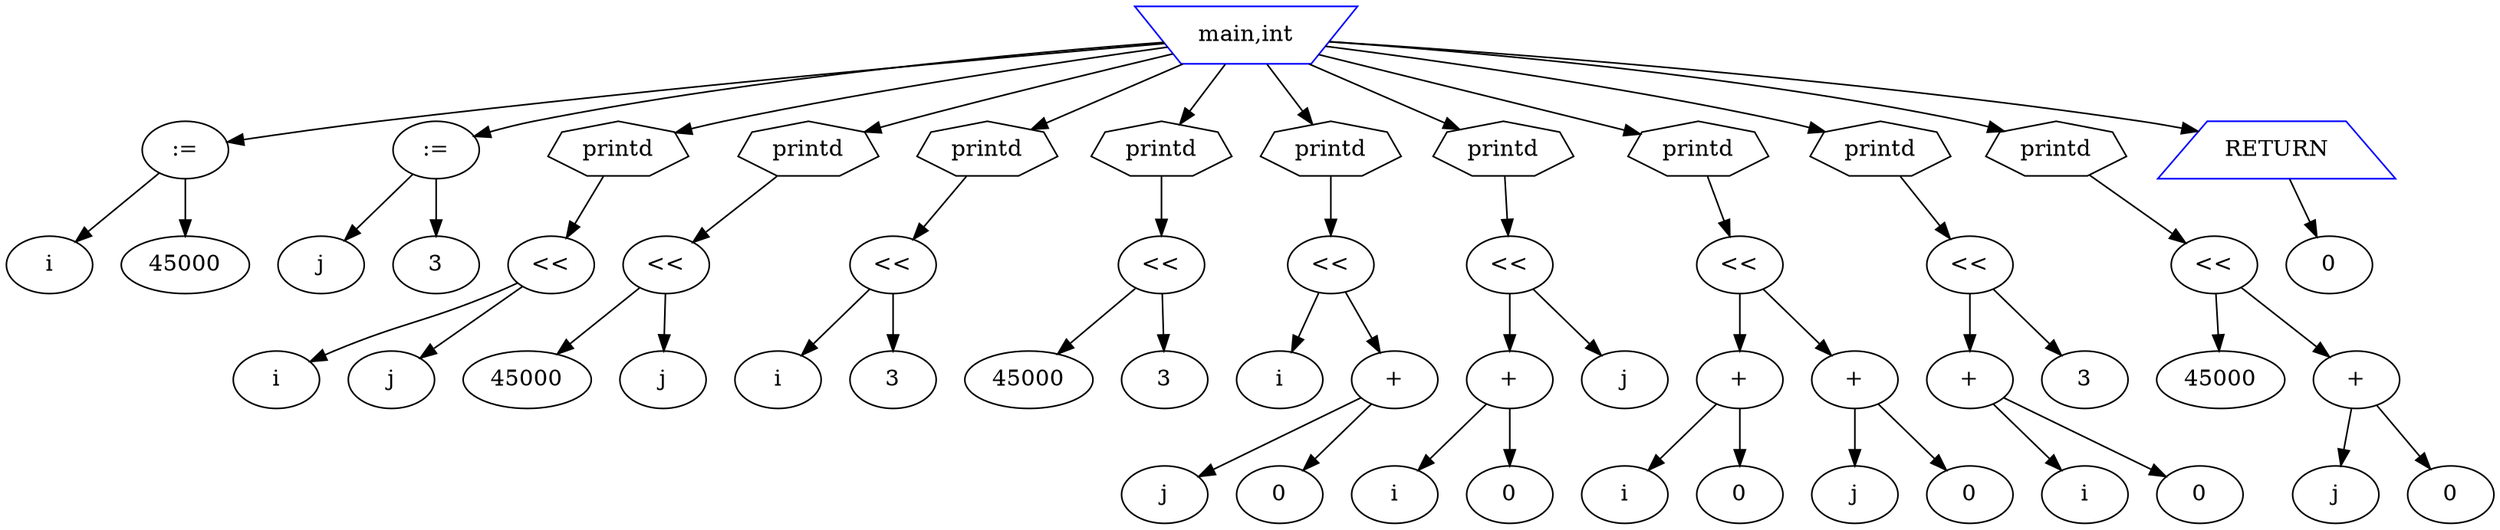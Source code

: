 digraph diagram1 {
//programme
node_1 [label="main,int" shape=invtrapezium color=blue];//fonction
 node_2 [label=":=" ];//affectation
node_3 [label="i" ];//				affec
node_4 [label="45000" ];//expression3
node_2 -> node_3
node_2 -> node_4
node_1 -> node_2
node_6 [label=":=" ];//affectation
node_7 [label="j" ];//				affec
node_8 [label="3" ];//expression3
node_6 -> node_7
node_6 -> node_8
node_1 -> node_6
node_10 [label="printd" shape=septagon];//appel
node_11 [label="<<" ];//expression1
node_12 [label="i" ];//expression4
node_13 [label="j" ];//expression4
node_11 -> node_12
node_11 -> node_13
node_10 -> node_11
node_1 -> node_10
node_15 [label="printd" shape=septagon];//appel
node_16 [label="<<" ];//expression1
node_17 [label="45000" ];//expression3
node_18 [label="j" ];//expression4
node_16 -> node_17
node_16 -> node_18
node_15 -> node_16
node_1 -> node_15
node_20 [label="printd" shape=septagon];//appel
node_21 [label="<<" ];//expression1
node_22 [label="i" ];//expression4
node_23 [label="3" ];//expression3
node_21 -> node_22
node_21 -> node_23
node_20 -> node_21
node_1 -> node_20
node_25 [label="printd" shape=septagon];//appel
node_26 [label="<<" ];//expression1
node_27 [label="45000" ];//expression3
node_28 [label="3" ];//expression3
node_26 -> node_27
node_26 -> node_28
node_25 -> node_26
node_1 -> node_25
node_30 [label="printd" shape=septagon];//appel
node_31 [label="<<" ];//expression1
node_32 [label="i" ];//expression4
node_33 [label="+" ];//expression1
node_34 [label="j" ];//expression4
node_35 [label="0" ];//expression3
node_33 -> node_34
node_33 -> node_35
node_31 -> node_32
node_31 -> node_33
node_30 -> node_31
node_1 -> node_30
node_37 [label="printd" shape=septagon];//appel
node_38 [label="<<" ];//expression1
node_39 [label="+" ];//expression1
node_40 [label="i" ];//expression4
node_41 [label="0" ];//expression3
node_39 -> node_40
node_39 -> node_41
node_42 [label="j" ];//expression4
node_38 -> node_39
node_38 -> node_42
node_37 -> node_38
node_1 -> node_37
node_44 [label="printd" shape=septagon];//appel
node_45 [label="<<" ];//expression1
node_46 [label="+" ];//expression1
node_47 [label="i" ];//expression4
node_48 [label="0" ];//expression3
node_46 -> node_47
node_46 -> node_48
node_49 [label="+" ];//expression1
node_50 [label="j" ];//expression4
node_51 [label="0" ];//expression3
node_49 -> node_50
node_49 -> node_51
node_45 -> node_46
node_45 -> node_49
node_44 -> node_45
node_1 -> node_44
node_53 [label="printd" shape=septagon];//appel
node_54 [label="<<" ];//expression1
node_55 [label="+" ];//expression1
node_56 [label="i" ];//expression4
node_57 [label="0" ];//expression3
node_55 -> node_56
node_55 -> node_57
node_58 [label="3" ];//expression3
node_54 -> node_55
node_54 -> node_58
node_53 -> node_54
node_1 -> node_53
node_60 [label="printd" shape=septagon];//appel
node_61 [label="<<" ];//expression1
node_62 [label="45000" ];//expression3
node_63 [label="+" ];//expression1
node_64 [label="j" ];//expression4
node_65 [label="0" ];//expression3
node_63 -> node_64
node_63 -> node_65
node_61 -> node_62
node_61 -> node_63
node_60 -> node_61
node_1 -> node_60
node_67 [label="RETURN" shape=trapezium color=blue];//RETURN
node_68 [label="0" ];//expression3
node_67 -> node_68
node_1 -> node_67
}
